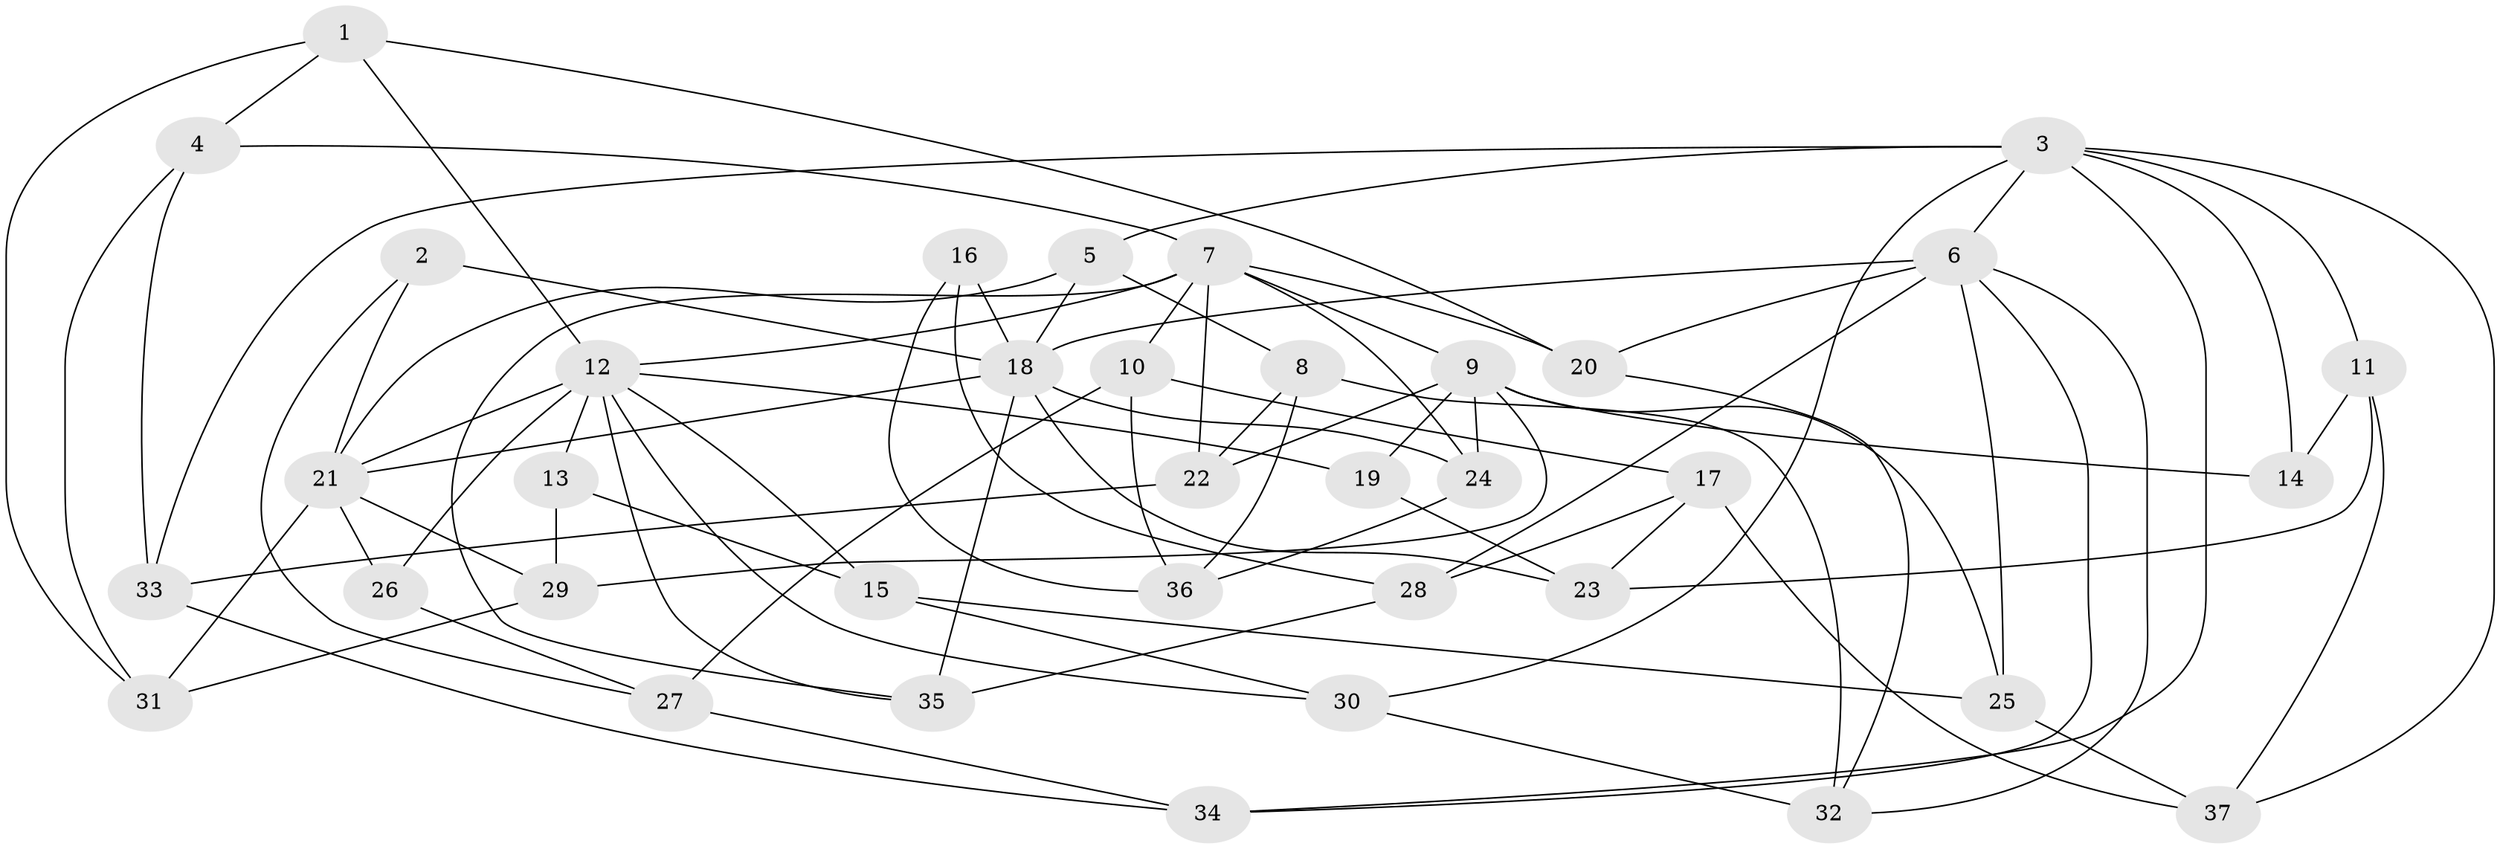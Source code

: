 // original degree distribution, {4: 1.0}
// Generated by graph-tools (version 1.1) at 2025/53/03/04/25 22:53:37]
// undirected, 37 vertices, 84 edges
graph export_dot {
  node [color=gray90,style=filled];
  1;
  2;
  3;
  4;
  5;
  6;
  7;
  8;
  9;
  10;
  11;
  12;
  13;
  14;
  15;
  16;
  17;
  18;
  19;
  20;
  21;
  22;
  23;
  24;
  25;
  26;
  27;
  28;
  29;
  30;
  31;
  32;
  33;
  34;
  35;
  36;
  37;
  1 -- 4 [weight=1.0];
  1 -- 12 [weight=1.0];
  1 -- 20 [weight=1.0];
  1 -- 31 [weight=1.0];
  2 -- 18 [weight=2.0];
  2 -- 21 [weight=1.0];
  2 -- 27 [weight=1.0];
  3 -- 5 [weight=1.0];
  3 -- 6 [weight=1.0];
  3 -- 11 [weight=1.0];
  3 -- 14 [weight=1.0];
  3 -- 30 [weight=1.0];
  3 -- 33 [weight=1.0];
  3 -- 34 [weight=1.0];
  3 -- 37 [weight=1.0];
  4 -- 7 [weight=1.0];
  4 -- 31 [weight=1.0];
  4 -- 33 [weight=1.0];
  5 -- 8 [weight=1.0];
  5 -- 18 [weight=1.0];
  5 -- 21 [weight=1.0];
  6 -- 18 [weight=2.0];
  6 -- 20 [weight=1.0];
  6 -- 25 [weight=1.0];
  6 -- 28 [weight=1.0];
  6 -- 32 [weight=1.0];
  6 -- 34 [weight=1.0];
  7 -- 9 [weight=1.0];
  7 -- 10 [weight=1.0];
  7 -- 12 [weight=1.0];
  7 -- 20 [weight=1.0];
  7 -- 22 [weight=1.0];
  7 -- 24 [weight=1.0];
  7 -- 35 [weight=1.0];
  8 -- 22 [weight=1.0];
  8 -- 32 [weight=1.0];
  8 -- 36 [weight=1.0];
  9 -- 14 [weight=2.0];
  9 -- 19 [weight=1.0];
  9 -- 22 [weight=1.0];
  9 -- 24 [weight=1.0];
  9 -- 25 [weight=1.0];
  9 -- 29 [weight=1.0];
  10 -- 17 [weight=1.0];
  10 -- 27 [weight=1.0];
  10 -- 36 [weight=1.0];
  11 -- 14 [weight=1.0];
  11 -- 23 [weight=1.0];
  11 -- 37 [weight=1.0];
  12 -- 13 [weight=2.0];
  12 -- 15 [weight=1.0];
  12 -- 19 [weight=2.0];
  12 -- 21 [weight=1.0];
  12 -- 26 [weight=2.0];
  12 -- 30 [weight=1.0];
  12 -- 35 [weight=1.0];
  13 -- 15 [weight=1.0];
  13 -- 29 [weight=1.0];
  15 -- 25 [weight=1.0];
  15 -- 30 [weight=1.0];
  16 -- 18 [weight=2.0];
  16 -- 28 [weight=1.0];
  16 -- 36 [weight=1.0];
  17 -- 23 [weight=1.0];
  17 -- 28 [weight=1.0];
  17 -- 37 [weight=1.0];
  18 -- 21 [weight=2.0];
  18 -- 23 [weight=1.0];
  18 -- 24 [weight=1.0];
  18 -- 35 [weight=1.0];
  19 -- 23 [weight=1.0];
  20 -- 32 [weight=1.0];
  21 -- 26 [weight=1.0];
  21 -- 29 [weight=1.0];
  21 -- 31 [weight=1.0];
  22 -- 33 [weight=1.0];
  24 -- 36 [weight=1.0];
  25 -- 37 [weight=1.0];
  26 -- 27 [weight=1.0];
  27 -- 34 [weight=1.0];
  28 -- 35 [weight=1.0];
  29 -- 31 [weight=1.0];
  30 -- 32 [weight=1.0];
  33 -- 34 [weight=1.0];
}
